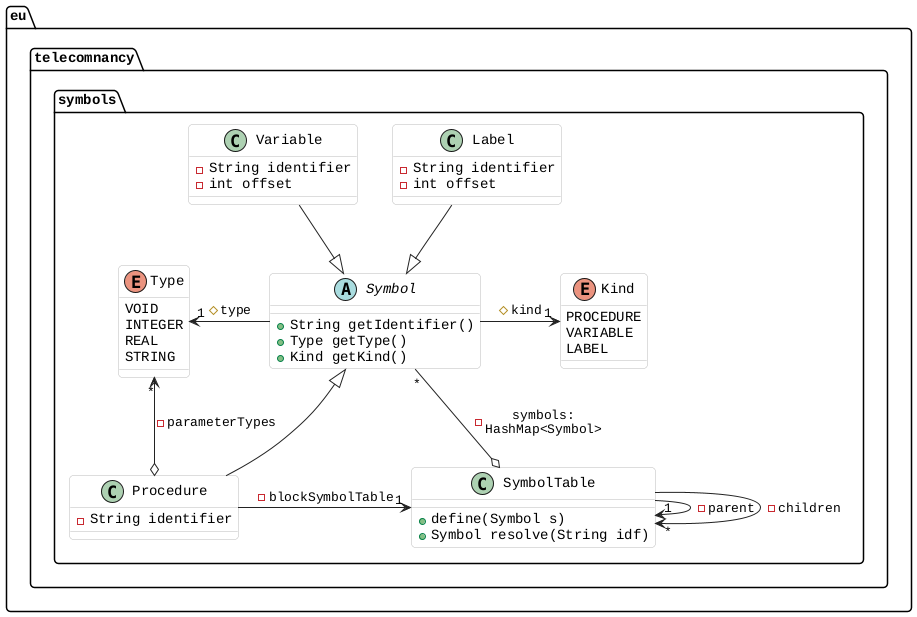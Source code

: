 @startuml symbol_table

skinparam Shadowing false
skinparam ArrowColor #222
skinparam ClassBorderColor #bbb
skinparam ClassBackgroundColor white
skinparam DefaultFontName Liberation Mono
skinparam RoundCorner 8

package eu.telecomnancy.symbols {

class SymbolTable {
    + define(Symbol s)
    + Symbol resolve(String idf)
}
SymbolTable o-- "*" Symbol: - symbols:\nHashMap<Symbol>
SymbolTable --> "1" SymbolTable: - parent
SymbolTable --> "*" SymbolTable: - children

abstract class Symbol {
    + String getIdentifier()
    + Type getType()
    + Kind getKind()
}
Symbol <|-up- Variable
Symbol <|-- Procedure
Symbol <|-up- Label
Symbol -right-> "1" Kind: # kind
Symbol -left-> "1" Type: # type

class Variable {
    - String identifier
    - int offset
}

class Procedure {
    - String identifier
}
Procedure -right-> "1" SymbolTable: - blockSymbolTable
Procedure o-left-> "*" Type: - parameterTypes

class Label {
    - String identifier
    - int offset
}

enum Kind {
    PROCEDURE
    VARIABLE
    LABEL
}

enum Type {
    VOID
    INTEGER
    REAL
    STRING
}

}
' package end

@enduml